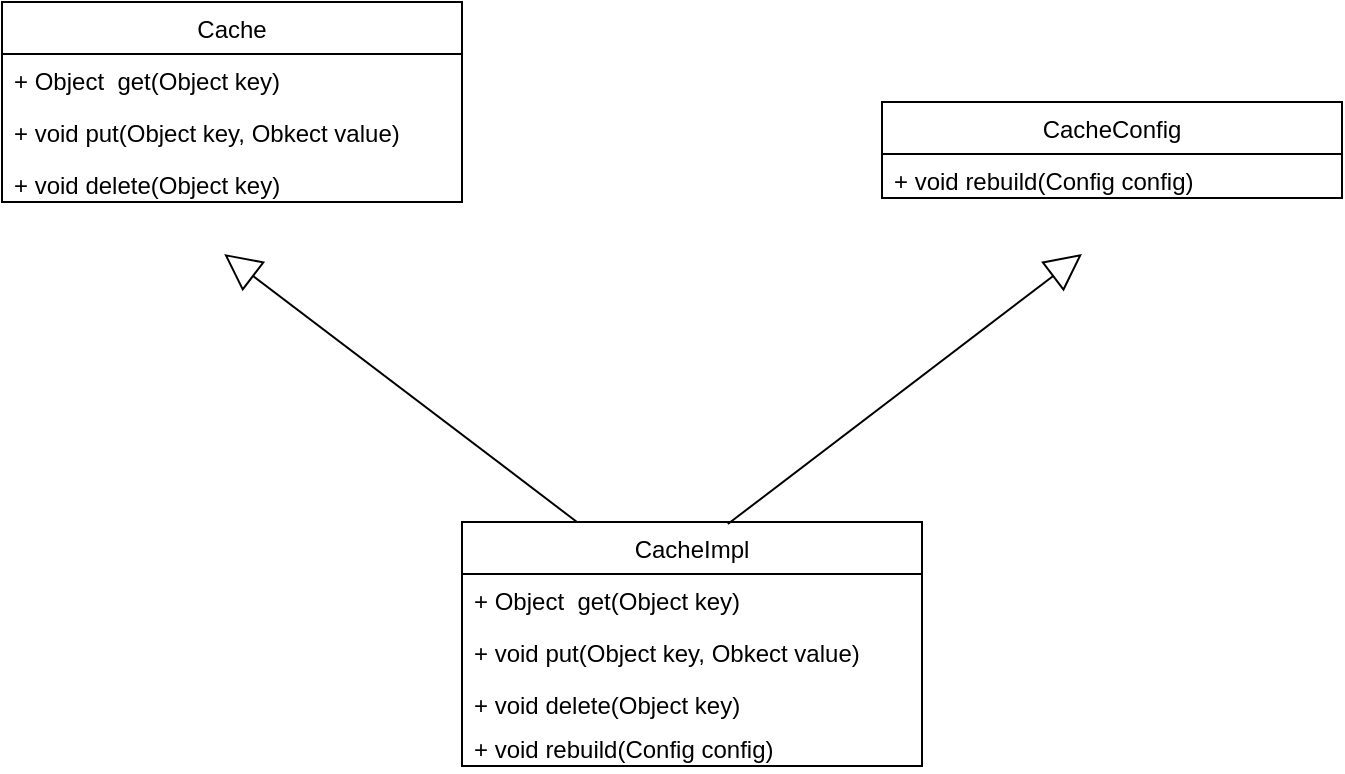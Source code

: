 <mxfile version="13.7.5" type="github">
  <diagram id="0aX6RMyqS4xLlncXduFh" name="Page-1">
    <mxGraphModel dx="1422" dy="762" grid="1" gridSize="10" guides="1" tooltips="1" connect="1" arrows="1" fold="1" page="1" pageScale="1" pageWidth="827" pageHeight="1169" math="0" shadow="0">
      <root>
        <mxCell id="0" />
        <mxCell id="1" parent="0" />
        <mxCell id="ewdH4cbdM4IGawuQelbY-5" value="CacheImpl" style="swimlane;fontStyle=0;childLayout=stackLayout;horizontal=1;startSize=26;fillColor=none;horizontalStack=0;resizeParent=1;resizeParentMax=0;resizeLast=0;collapsible=1;marginBottom=0;" vertex="1" parent="1">
          <mxGeometry x="350" y="710" width="230" height="122" as="geometry" />
        </mxCell>
        <mxCell id="ewdH4cbdM4IGawuQelbY-6" value="+ Object  get(Object key)" style="text;strokeColor=none;fillColor=none;align=left;verticalAlign=top;spacingLeft=4;spacingRight=4;overflow=hidden;rotatable=0;points=[[0,0.5],[1,0.5]];portConstraint=eastwest;" vertex="1" parent="ewdH4cbdM4IGawuQelbY-5">
          <mxGeometry y="26" width="230" height="26" as="geometry" />
        </mxCell>
        <mxCell id="ewdH4cbdM4IGawuQelbY-7" value="+ void put(Object key, Obkect value)" style="text;strokeColor=none;fillColor=none;align=left;verticalAlign=top;spacingLeft=4;spacingRight=4;overflow=hidden;rotatable=0;points=[[0,0.5],[1,0.5]];portConstraint=eastwest;" vertex="1" parent="ewdH4cbdM4IGawuQelbY-5">
          <mxGeometry y="52" width="230" height="26" as="geometry" />
        </mxCell>
        <mxCell id="ewdH4cbdM4IGawuQelbY-8" value="+ void delete(Object key)&#xa;" style="text;strokeColor=none;fillColor=none;align=left;verticalAlign=top;spacingLeft=4;spacingRight=4;overflow=hidden;rotatable=0;points=[[0,0.5],[1,0.5]];portConstraint=eastwest;" vertex="1" parent="ewdH4cbdM4IGawuQelbY-5">
          <mxGeometry y="78" width="230" height="22" as="geometry" />
        </mxCell>
        <mxCell id="ewdH4cbdM4IGawuQelbY-9" value="+ void rebuild(Config config)" style="text;strokeColor=none;fillColor=none;align=left;verticalAlign=top;spacingLeft=4;spacingRight=4;overflow=hidden;rotatable=0;points=[[0,0.5],[1,0.5]];portConstraint=eastwest;" vertex="1" parent="ewdH4cbdM4IGawuQelbY-5">
          <mxGeometry y="100" width="230" height="22" as="geometry" />
        </mxCell>
        <mxCell id="ewdH4cbdM4IGawuQelbY-10" value="Cache" style="swimlane;fontStyle=0;childLayout=stackLayout;horizontal=1;startSize=26;fillColor=none;horizontalStack=0;resizeParent=1;resizeParentMax=0;resizeLast=0;collapsible=1;marginBottom=0;" vertex="1" parent="1">
          <mxGeometry x="120" y="450" width="230" height="100" as="geometry" />
        </mxCell>
        <mxCell id="ewdH4cbdM4IGawuQelbY-11" value="+ Object  get(Object key)" style="text;strokeColor=none;fillColor=none;align=left;verticalAlign=top;spacingLeft=4;spacingRight=4;overflow=hidden;rotatable=0;points=[[0,0.5],[1,0.5]];portConstraint=eastwest;" vertex="1" parent="ewdH4cbdM4IGawuQelbY-10">
          <mxGeometry y="26" width="230" height="26" as="geometry" />
        </mxCell>
        <mxCell id="ewdH4cbdM4IGawuQelbY-12" value="+ void put(Object key, Obkect value)" style="text;strokeColor=none;fillColor=none;align=left;verticalAlign=top;spacingLeft=4;spacingRight=4;overflow=hidden;rotatable=0;points=[[0,0.5],[1,0.5]];portConstraint=eastwest;" vertex="1" parent="ewdH4cbdM4IGawuQelbY-10">
          <mxGeometry y="52" width="230" height="26" as="geometry" />
        </mxCell>
        <mxCell id="ewdH4cbdM4IGawuQelbY-13" value="+ void delete(Object key)&#xa;" style="text;strokeColor=none;fillColor=none;align=left;verticalAlign=top;spacingLeft=4;spacingRight=4;overflow=hidden;rotatable=0;points=[[0,0.5],[1,0.5]];portConstraint=eastwest;" vertex="1" parent="ewdH4cbdM4IGawuQelbY-10">
          <mxGeometry y="78" width="230" height="22" as="geometry" />
        </mxCell>
        <mxCell id="ewdH4cbdM4IGawuQelbY-24" value="" style="endArrow=block;endSize=16;endFill=0;html=1;exitX=0.25;exitY=0;exitDx=0;exitDy=0;entryX=0.483;entryY=1.182;entryDx=0;entryDy=0;entryPerimeter=0;" edge="1" parent="1" source="ewdH4cbdM4IGawuQelbY-5">
          <mxGeometry width="160" relative="1" as="geometry">
            <mxPoint x="330" y="590" as="sourcePoint" />
            <mxPoint x="231.09" y="576.004" as="targetPoint" />
          </mxGeometry>
        </mxCell>
        <mxCell id="ewdH4cbdM4IGawuQelbY-25" value="" style="endArrow=block;endSize=16;endFill=0;html=1;exitX=0.578;exitY=0.008;exitDx=0;exitDy=0;entryX=0.483;entryY=1.182;entryDx=0;entryDy=0;entryPerimeter=0;exitPerimeter=0;" edge="1" parent="1" source="ewdH4cbdM4IGawuQelbY-5">
          <mxGeometry width="160" relative="1" as="geometry">
            <mxPoint x="836.41" y="710" as="sourcePoint" />
            <mxPoint x="660" y="576.004" as="targetPoint" />
          </mxGeometry>
        </mxCell>
        <mxCell id="ewdH4cbdM4IGawuQelbY-15" value="CacheConfig" style="swimlane;fontStyle=0;childLayout=stackLayout;horizontal=1;startSize=26;fillColor=none;horizontalStack=0;resizeParent=1;resizeParentMax=0;resizeLast=0;collapsible=1;marginBottom=0;" vertex="1" parent="1">
          <mxGeometry x="560" y="500" width="230" height="48" as="geometry" />
        </mxCell>
        <mxCell id="ewdH4cbdM4IGawuQelbY-19" value="+ void rebuild(Config config)&#xa;&#xa;&#xa;&#xa;&#xa;" style="text;strokeColor=none;fillColor=none;align=left;verticalAlign=top;spacingLeft=4;spacingRight=4;overflow=hidden;rotatable=0;points=[[0,0.5],[1,0.5]];portConstraint=eastwest;" vertex="1" parent="ewdH4cbdM4IGawuQelbY-15">
          <mxGeometry y="26" width="230" height="22" as="geometry" />
        </mxCell>
      </root>
    </mxGraphModel>
  </diagram>
</mxfile>
